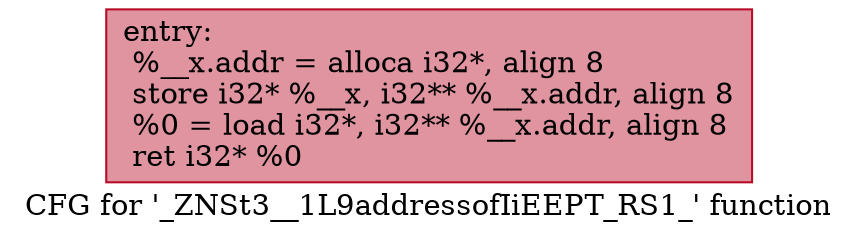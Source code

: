 digraph "CFG for '_ZNSt3__1L9addressofIiEEPT_RS1_' function" {
	label="CFG for '_ZNSt3__1L9addressofIiEEPT_RS1_' function";

	Node0x600002551c40 [shape=record,color="#b70d28ff", style=filled, fillcolor="#b70d2870",label="{entry:\l  %__x.addr = alloca i32*, align 8\l  store i32* %__x, i32** %__x.addr, align 8\l  %0 = load i32*, i32** %__x.addr, align 8\l  ret i32* %0\l}"];
}
